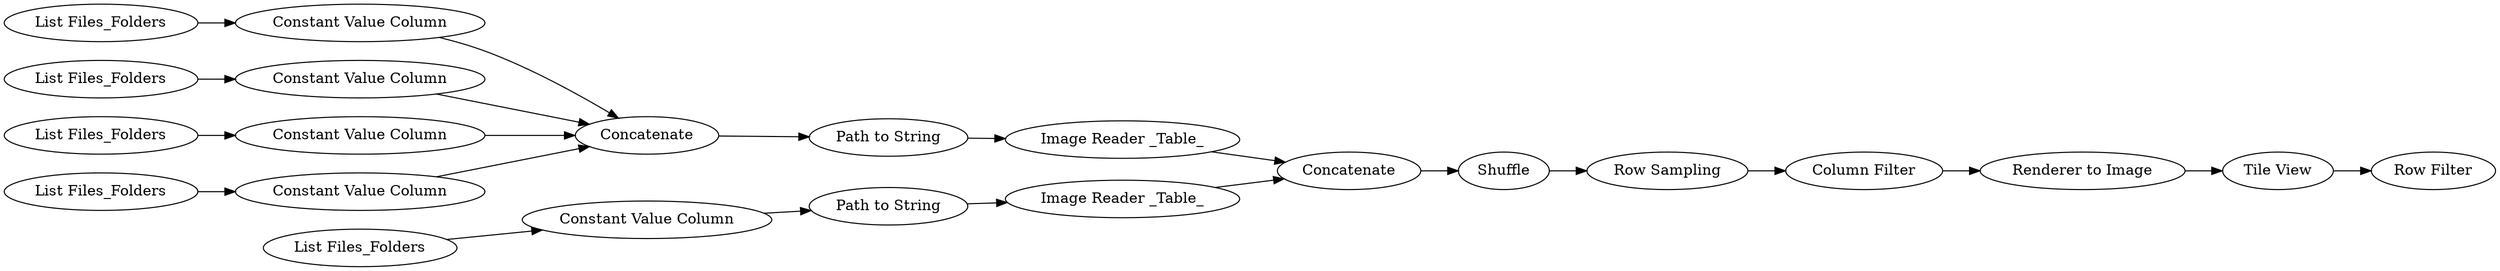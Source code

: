 digraph {
	10 -> 9
	24 -> 35
	15 -> 21
	21 -> 22
	34 -> 28
	13 -> 18
	17 -> 15
	16 -> 15
	11 -> 16
	22 -> 24
	29 -> 31
	33 -> 10
	12 -> 17
	18 -> 15
	9 -> 24
	7 -> 33
	28 -> 29
	26 -> 34
	19 -> 15
	35 -> 26
	14 -> 19
	7 [label="List Files_Folders"]
	9 [label="Image Reader _Table_"]
	18 [label="Constant Value Column"]
	21 [label="Path to String"]
	26 [label="Row Sampling"]
	17 [label="Constant Value Column"]
	19 [label="Constant Value Column"]
	24 [label=Concatenate]
	31 [label="Row Filter"]
	15 [label=Concatenate]
	12 [label="List Files_Folders"]
	10 [label="Path to String"]
	16 [label="Constant Value Column"]
	22 [label="Image Reader _Table_"]
	28 [label="Renderer to Image"]
	11 [label="List Files_Folders"]
	14 [label="List Files_Folders"]
	13 [label="List Files_Folders"]
	35 [label=Shuffle]
	34 [label="Column Filter"]
	29 [label="Tile View"]
	33 [label="Constant Value Column"]
	rankdir=LR
}
